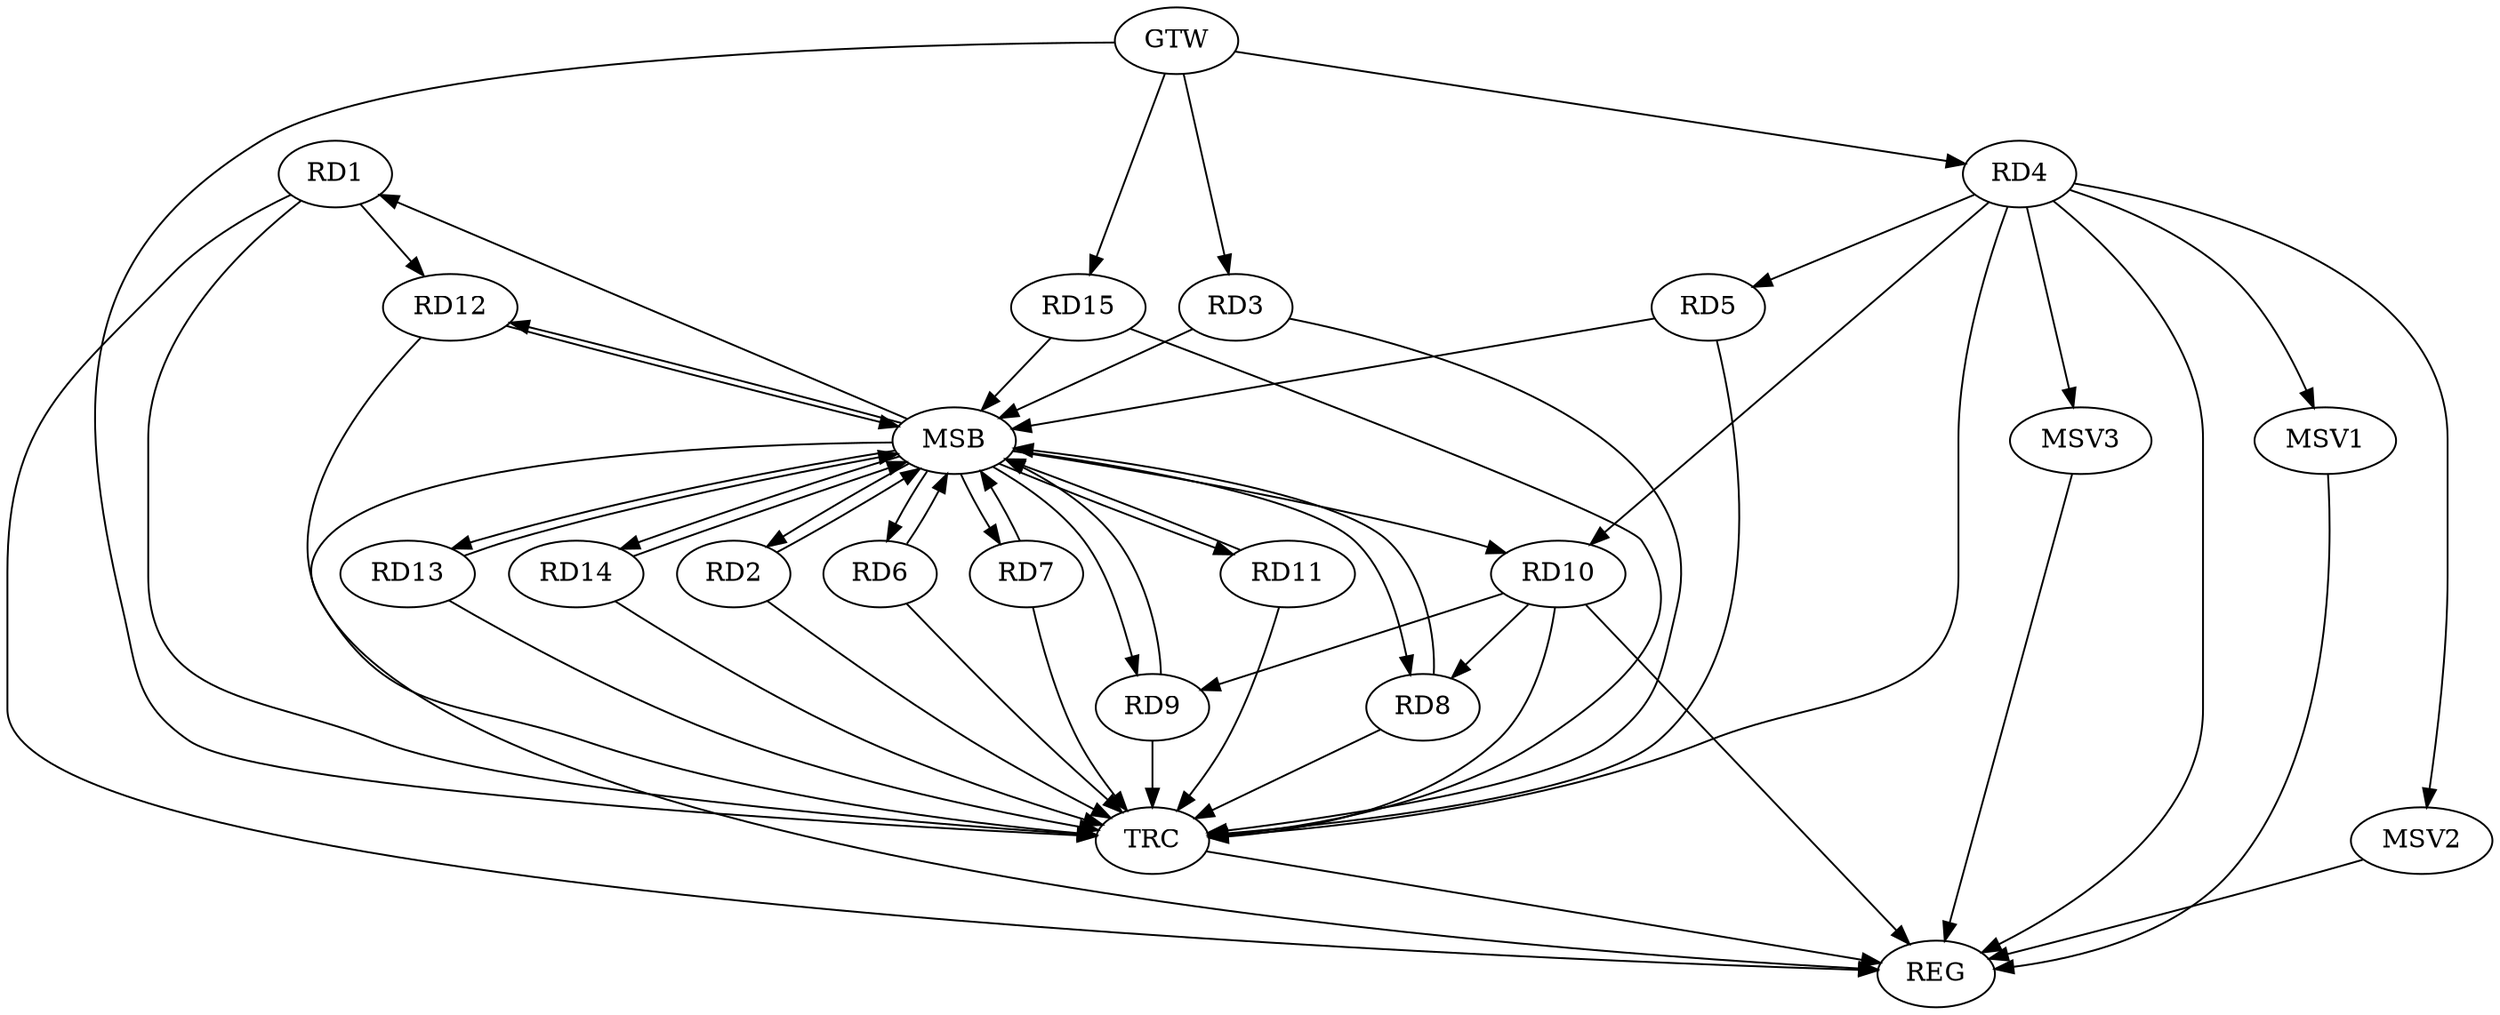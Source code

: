 strict digraph G {
  RD1 [ label="RD1" ];
  RD2 [ label="RD2" ];
  RD3 [ label="RD3" ];
  RD4 [ label="RD4" ];
  RD5 [ label="RD5" ];
  RD6 [ label="RD6" ];
  RD7 [ label="RD7" ];
  RD8 [ label="RD8" ];
  RD9 [ label="RD9" ];
  RD10 [ label="RD10" ];
  RD11 [ label="RD11" ];
  RD12 [ label="RD12" ];
  RD13 [ label="RD13" ];
  RD14 [ label="RD14" ];
  RD15 [ label="RD15" ];
  GTW [ label="GTW" ];
  REG [ label="REG" ];
  MSB [ label="MSB" ];
  TRC [ label="TRC" ];
  MSV1 [ label="MSV1" ];
  MSV2 [ label="MSV2" ];
  MSV3 [ label="MSV3" ];
  RD1 -> RD12;
  RD4 -> RD5;
  RD4 -> RD10;
  RD10 -> RD8;
  RD10 -> RD9;
  GTW -> RD3;
  GTW -> RD4;
  GTW -> RD15;
  RD1 -> REG;
  RD4 -> REG;
  RD10 -> REG;
  RD2 -> MSB;
  MSB -> RD9;
  MSB -> REG;
  RD3 -> MSB;
  MSB -> RD2;
  MSB -> RD6;
  RD5 -> MSB;
  MSB -> RD7;
  RD6 -> MSB;
  MSB -> RD1;
  MSB -> RD10;
  MSB -> RD11;
  MSB -> RD14;
  RD7 -> MSB;
  RD8 -> MSB;
  MSB -> RD13;
  RD9 -> MSB;
  RD11 -> MSB;
  RD12 -> MSB;
  RD13 -> MSB;
  MSB -> RD8;
  MSB -> RD12;
  RD14 -> MSB;
  RD15 -> MSB;
  RD1 -> TRC;
  RD2 -> TRC;
  RD3 -> TRC;
  RD4 -> TRC;
  RD5 -> TRC;
  RD6 -> TRC;
  RD7 -> TRC;
  RD8 -> TRC;
  RD9 -> TRC;
  RD10 -> TRC;
  RD11 -> TRC;
  RD12 -> TRC;
  RD13 -> TRC;
  RD14 -> TRC;
  RD15 -> TRC;
  GTW -> TRC;
  TRC -> REG;
  RD4 -> MSV1;
  MSV1 -> REG;
  RD4 -> MSV2;
  MSV2 -> REG;
  RD4 -> MSV3;
  MSV3 -> REG;
}
